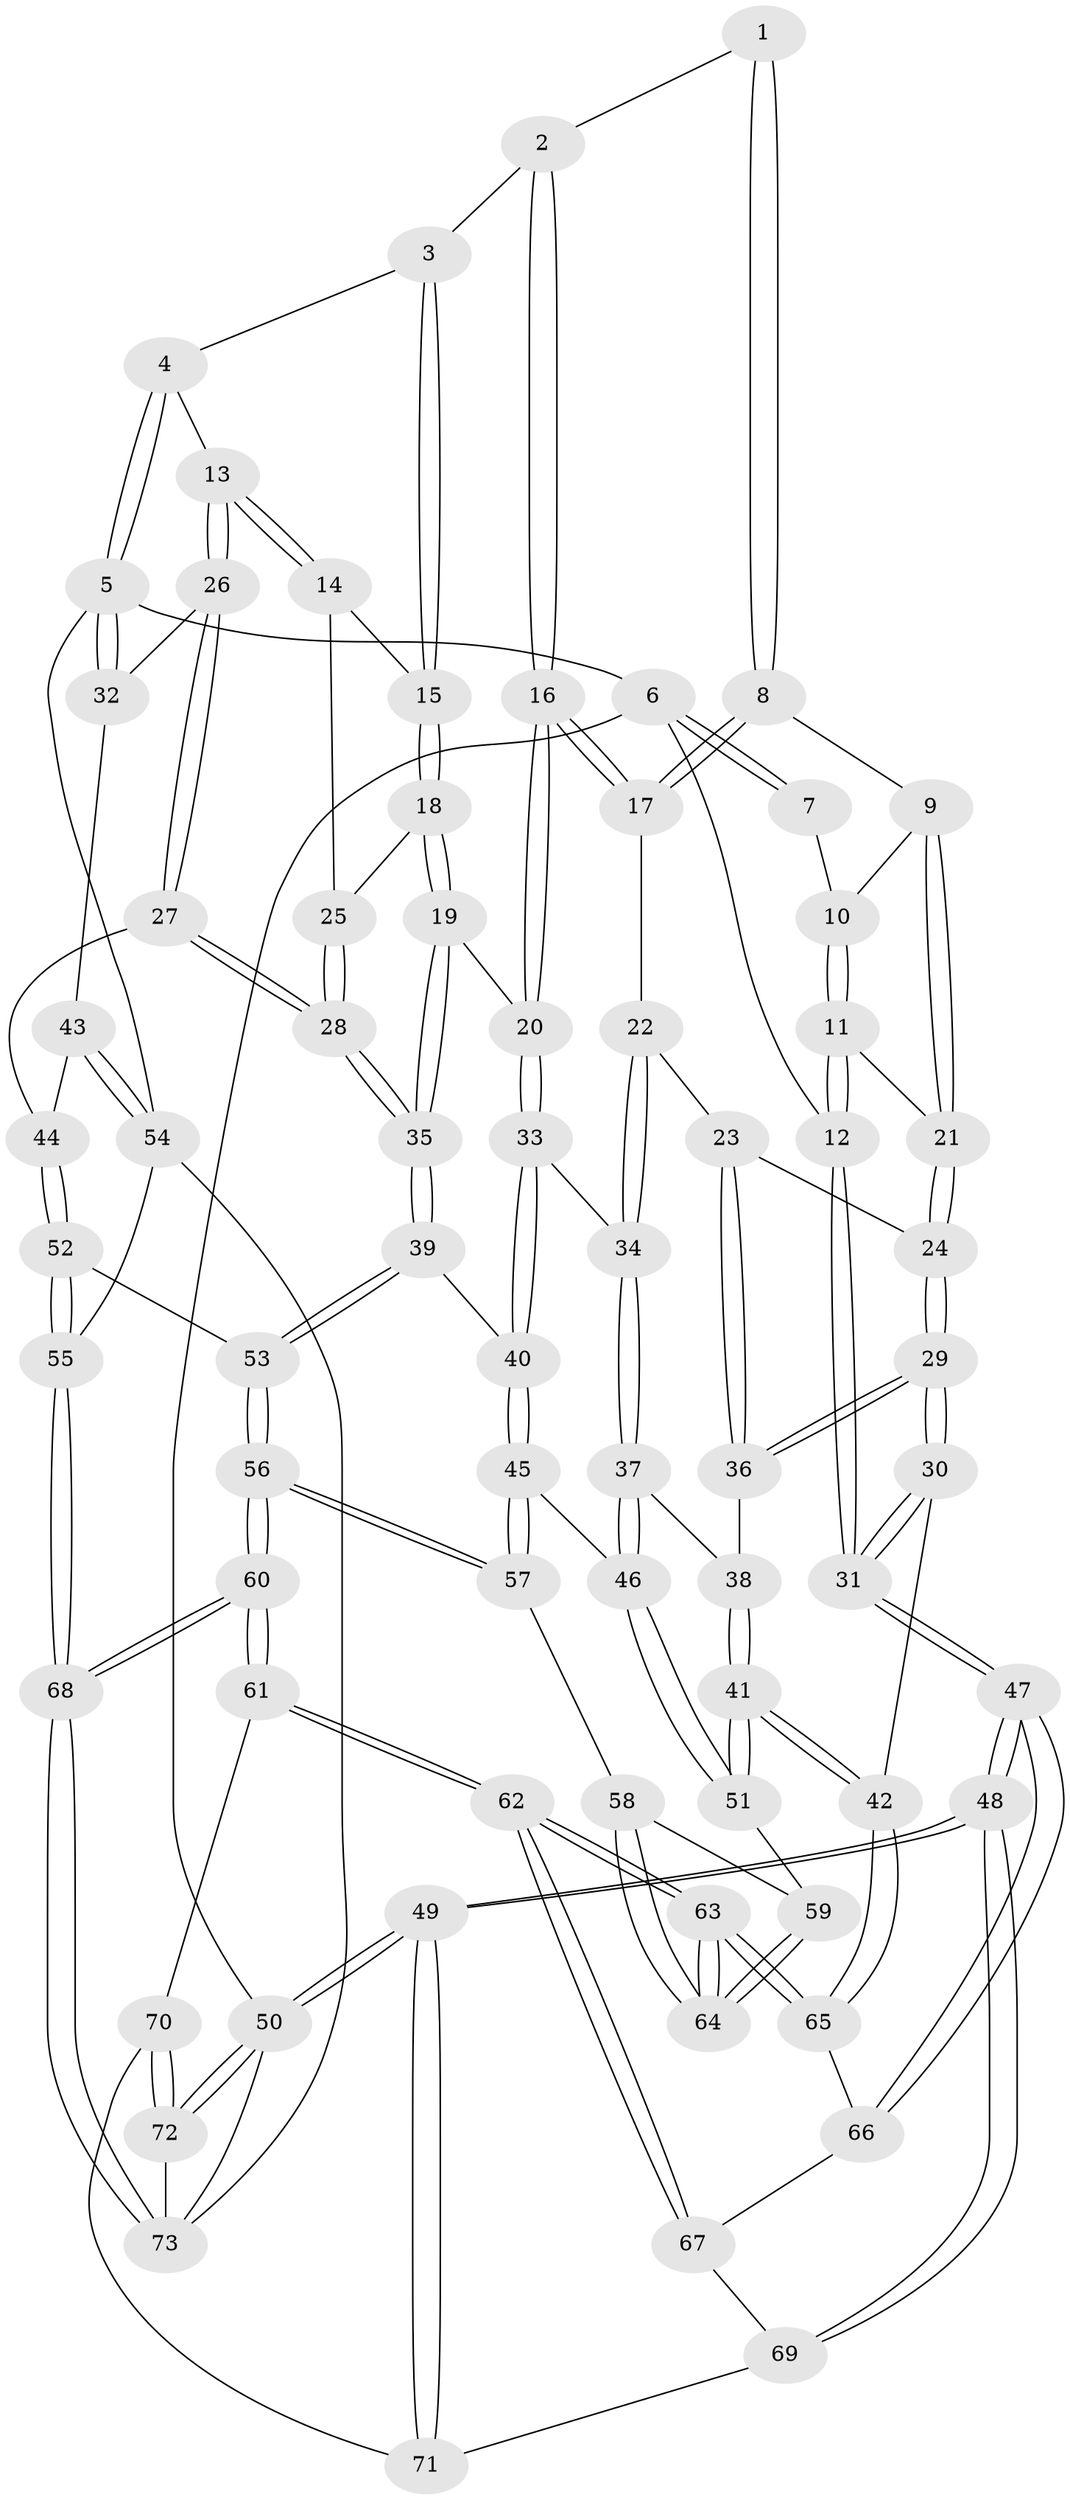 // coarse degree distribution, {5: 0.2222222222222222, 3: 0.16666666666666666, 2: 0.05555555555555555, 4: 0.3611111111111111, 6: 0.1388888888888889, 7: 0.05555555555555555}
// Generated by graph-tools (version 1.1) at 2025/05/03/04/25 22:05:00]
// undirected, 73 vertices, 179 edges
graph export_dot {
graph [start="1"]
  node [color=gray90,style=filled];
  1 [pos="+0.14412378485809396+0"];
  2 [pos="+0.5032350671478663+0"];
  3 [pos="+0.5108304524125219+0"];
  4 [pos="+0.7432956593562474+0"];
  5 [pos="+1+0"];
  6 [pos="+0+0"];
  7 [pos="+0.09313492725717448+0"];
  8 [pos="+0.22561742993491546+0.14020712912585945"];
  9 [pos="+0.20171946631181517+0.14169817968498616"];
  10 [pos="+0.1146003168532288+0.07917845316664958"];
  11 [pos="+0.06596189575793727+0.15817607773654965"];
  12 [pos="+0+0"];
  13 [pos="+0.8011714194180662+0.13203673375348005"];
  14 [pos="+0.6967400591755433+0.17057144853917597"];
  15 [pos="+0.5804935884569897+0.034470768609539446"];
  16 [pos="+0.39726969544829416+0.13628282530702304"];
  17 [pos="+0.2434934461300722+0.15292709323500656"];
  18 [pos="+0.6001983826730157+0.20283464360672043"];
  19 [pos="+0.539356177696243+0.27661331915556675"];
  20 [pos="+0.4411504934371134+0.25733017382706996"];
  21 [pos="+0.09053317123404435+0.18135684927547485"];
  22 [pos="+0.2293226103918117+0.2094788553841084"];
  23 [pos="+0.2134518199840689+0.23751752026466302"];
  24 [pos="+0.09308598682519095+0.2086676755952682"];
  25 [pos="+0.6804518465978805+0.184217369302078"];
  26 [pos="+0.854345736394914+0.1987899306790382"];
  27 [pos="+0.8581284192797037+0.3025378185327339"];
  28 [pos="+0.7162663745807741+0.3610962344094883"];
  29 [pos="+0.07448238178011371+0.3486395679403336"];
  30 [pos="+0+0.44786904613644885"];
  31 [pos="+0+0.4721470031355818"];
  32 [pos="+1+0"];
  33 [pos="+0.4367002259107169+0.26324613349932074"];
  34 [pos="+0.36185519500688174+0.3350810592868562"];
  35 [pos="+0.6568754001269433+0.40294756176307744"];
  36 [pos="+0.1932070056879976+0.3140979871243593"];
  37 [pos="+0.34267962545379727+0.36026227120814297"];
  38 [pos="+0.24712440788027457+0.34063901969202404"];
  39 [pos="+0.6548780037325629+0.4150294553079605"];
  40 [pos="+0.4928603331363378+0.46942072467405976"];
  41 [pos="+0.16001381442049195+0.5343964287030495"];
  42 [pos="+0.15937307248063678+0.5345320995473698"];
  43 [pos="+1+0.345333581223329"];
  44 [pos="+0.906370916460399+0.3415349244650755"];
  45 [pos="+0.4240316619778678+0.5233778785149553"];
  46 [pos="+0.3438102372382059+0.43540725666891106"];
  47 [pos="+0+0.7121704615157389"];
  48 [pos="+0+0.7228383331082843"];
  49 [pos="+0+1"];
  50 [pos="+0+1"];
  51 [pos="+0.17818045138720795+0.5330265526093971"];
  52 [pos="+0.890217342567527+0.5733071082594499"];
  53 [pos="+0.7002475876133544+0.5818329750943337"];
  54 [pos="+1+0.7749688767867103"];
  55 [pos="+1+0.768340400440368"];
  56 [pos="+0.5819057003921811+0.7650307770441301"];
  57 [pos="+0.4242437863590153+0.5260431778823786"];
  58 [pos="+0.38352350554436293+0.5560221681944525"];
  59 [pos="+0.2192627384101472+0.5564991974876511"];
  60 [pos="+0.5724873798299975+0.8227017487588333"];
  61 [pos="+0.371043258196992+0.7987407591208032"];
  62 [pos="+0.3246358722568775+0.7595762511166486"];
  63 [pos="+0.32456967662542563+0.7593256544207531"];
  64 [pos="+0.3135191751893932+0.6334594477798485"];
  65 [pos="+0.16211126445386015+0.5761758875628292"];
  66 [pos="+0.1484144666659145+0.6689615951705241"];
  67 [pos="+0.1631690295918207+0.7492207265689578"];
  68 [pos="+0.6170287097895975+0.9058552410156818"];
  69 [pos="+0.1252579431040474+0.7832503075392542"];
  70 [pos="+0.23532960891226962+0.9328457456411618"];
  71 [pos="+0.14323729253165673+0.891991707022211"];
  72 [pos="+0.2566895135753785+1"];
  73 [pos="+0.6065601139841892+1"];
  1 -- 2;
  1 -- 8;
  1 -- 8;
  2 -- 3;
  2 -- 16;
  2 -- 16;
  3 -- 4;
  3 -- 15;
  3 -- 15;
  4 -- 5;
  4 -- 5;
  4 -- 13;
  5 -- 6;
  5 -- 32;
  5 -- 32;
  5 -- 54;
  6 -- 7;
  6 -- 7;
  6 -- 12;
  6 -- 50;
  7 -- 10;
  8 -- 9;
  8 -- 17;
  8 -- 17;
  9 -- 10;
  9 -- 21;
  9 -- 21;
  10 -- 11;
  10 -- 11;
  11 -- 12;
  11 -- 12;
  11 -- 21;
  12 -- 31;
  12 -- 31;
  13 -- 14;
  13 -- 14;
  13 -- 26;
  13 -- 26;
  14 -- 15;
  14 -- 25;
  15 -- 18;
  15 -- 18;
  16 -- 17;
  16 -- 17;
  16 -- 20;
  16 -- 20;
  17 -- 22;
  18 -- 19;
  18 -- 19;
  18 -- 25;
  19 -- 20;
  19 -- 35;
  19 -- 35;
  20 -- 33;
  20 -- 33;
  21 -- 24;
  21 -- 24;
  22 -- 23;
  22 -- 34;
  22 -- 34;
  23 -- 24;
  23 -- 36;
  23 -- 36;
  24 -- 29;
  24 -- 29;
  25 -- 28;
  25 -- 28;
  26 -- 27;
  26 -- 27;
  26 -- 32;
  27 -- 28;
  27 -- 28;
  27 -- 44;
  28 -- 35;
  28 -- 35;
  29 -- 30;
  29 -- 30;
  29 -- 36;
  29 -- 36;
  30 -- 31;
  30 -- 31;
  30 -- 42;
  31 -- 47;
  31 -- 47;
  32 -- 43;
  33 -- 34;
  33 -- 40;
  33 -- 40;
  34 -- 37;
  34 -- 37;
  35 -- 39;
  35 -- 39;
  36 -- 38;
  37 -- 38;
  37 -- 46;
  37 -- 46;
  38 -- 41;
  38 -- 41;
  39 -- 40;
  39 -- 53;
  39 -- 53;
  40 -- 45;
  40 -- 45;
  41 -- 42;
  41 -- 42;
  41 -- 51;
  41 -- 51;
  42 -- 65;
  42 -- 65;
  43 -- 44;
  43 -- 54;
  43 -- 54;
  44 -- 52;
  44 -- 52;
  45 -- 46;
  45 -- 57;
  45 -- 57;
  46 -- 51;
  46 -- 51;
  47 -- 48;
  47 -- 48;
  47 -- 66;
  47 -- 66;
  48 -- 49;
  48 -- 49;
  48 -- 69;
  48 -- 69;
  49 -- 50;
  49 -- 50;
  49 -- 71;
  49 -- 71;
  50 -- 72;
  50 -- 72;
  50 -- 73;
  51 -- 59;
  52 -- 53;
  52 -- 55;
  52 -- 55;
  53 -- 56;
  53 -- 56;
  54 -- 55;
  54 -- 73;
  55 -- 68;
  55 -- 68;
  56 -- 57;
  56 -- 57;
  56 -- 60;
  56 -- 60;
  57 -- 58;
  58 -- 59;
  58 -- 64;
  58 -- 64;
  59 -- 64;
  59 -- 64;
  60 -- 61;
  60 -- 61;
  60 -- 68;
  60 -- 68;
  61 -- 62;
  61 -- 62;
  61 -- 70;
  62 -- 63;
  62 -- 63;
  62 -- 67;
  62 -- 67;
  63 -- 64;
  63 -- 64;
  63 -- 65;
  63 -- 65;
  65 -- 66;
  66 -- 67;
  67 -- 69;
  68 -- 73;
  68 -- 73;
  69 -- 71;
  70 -- 71;
  70 -- 72;
  70 -- 72;
  72 -- 73;
}
